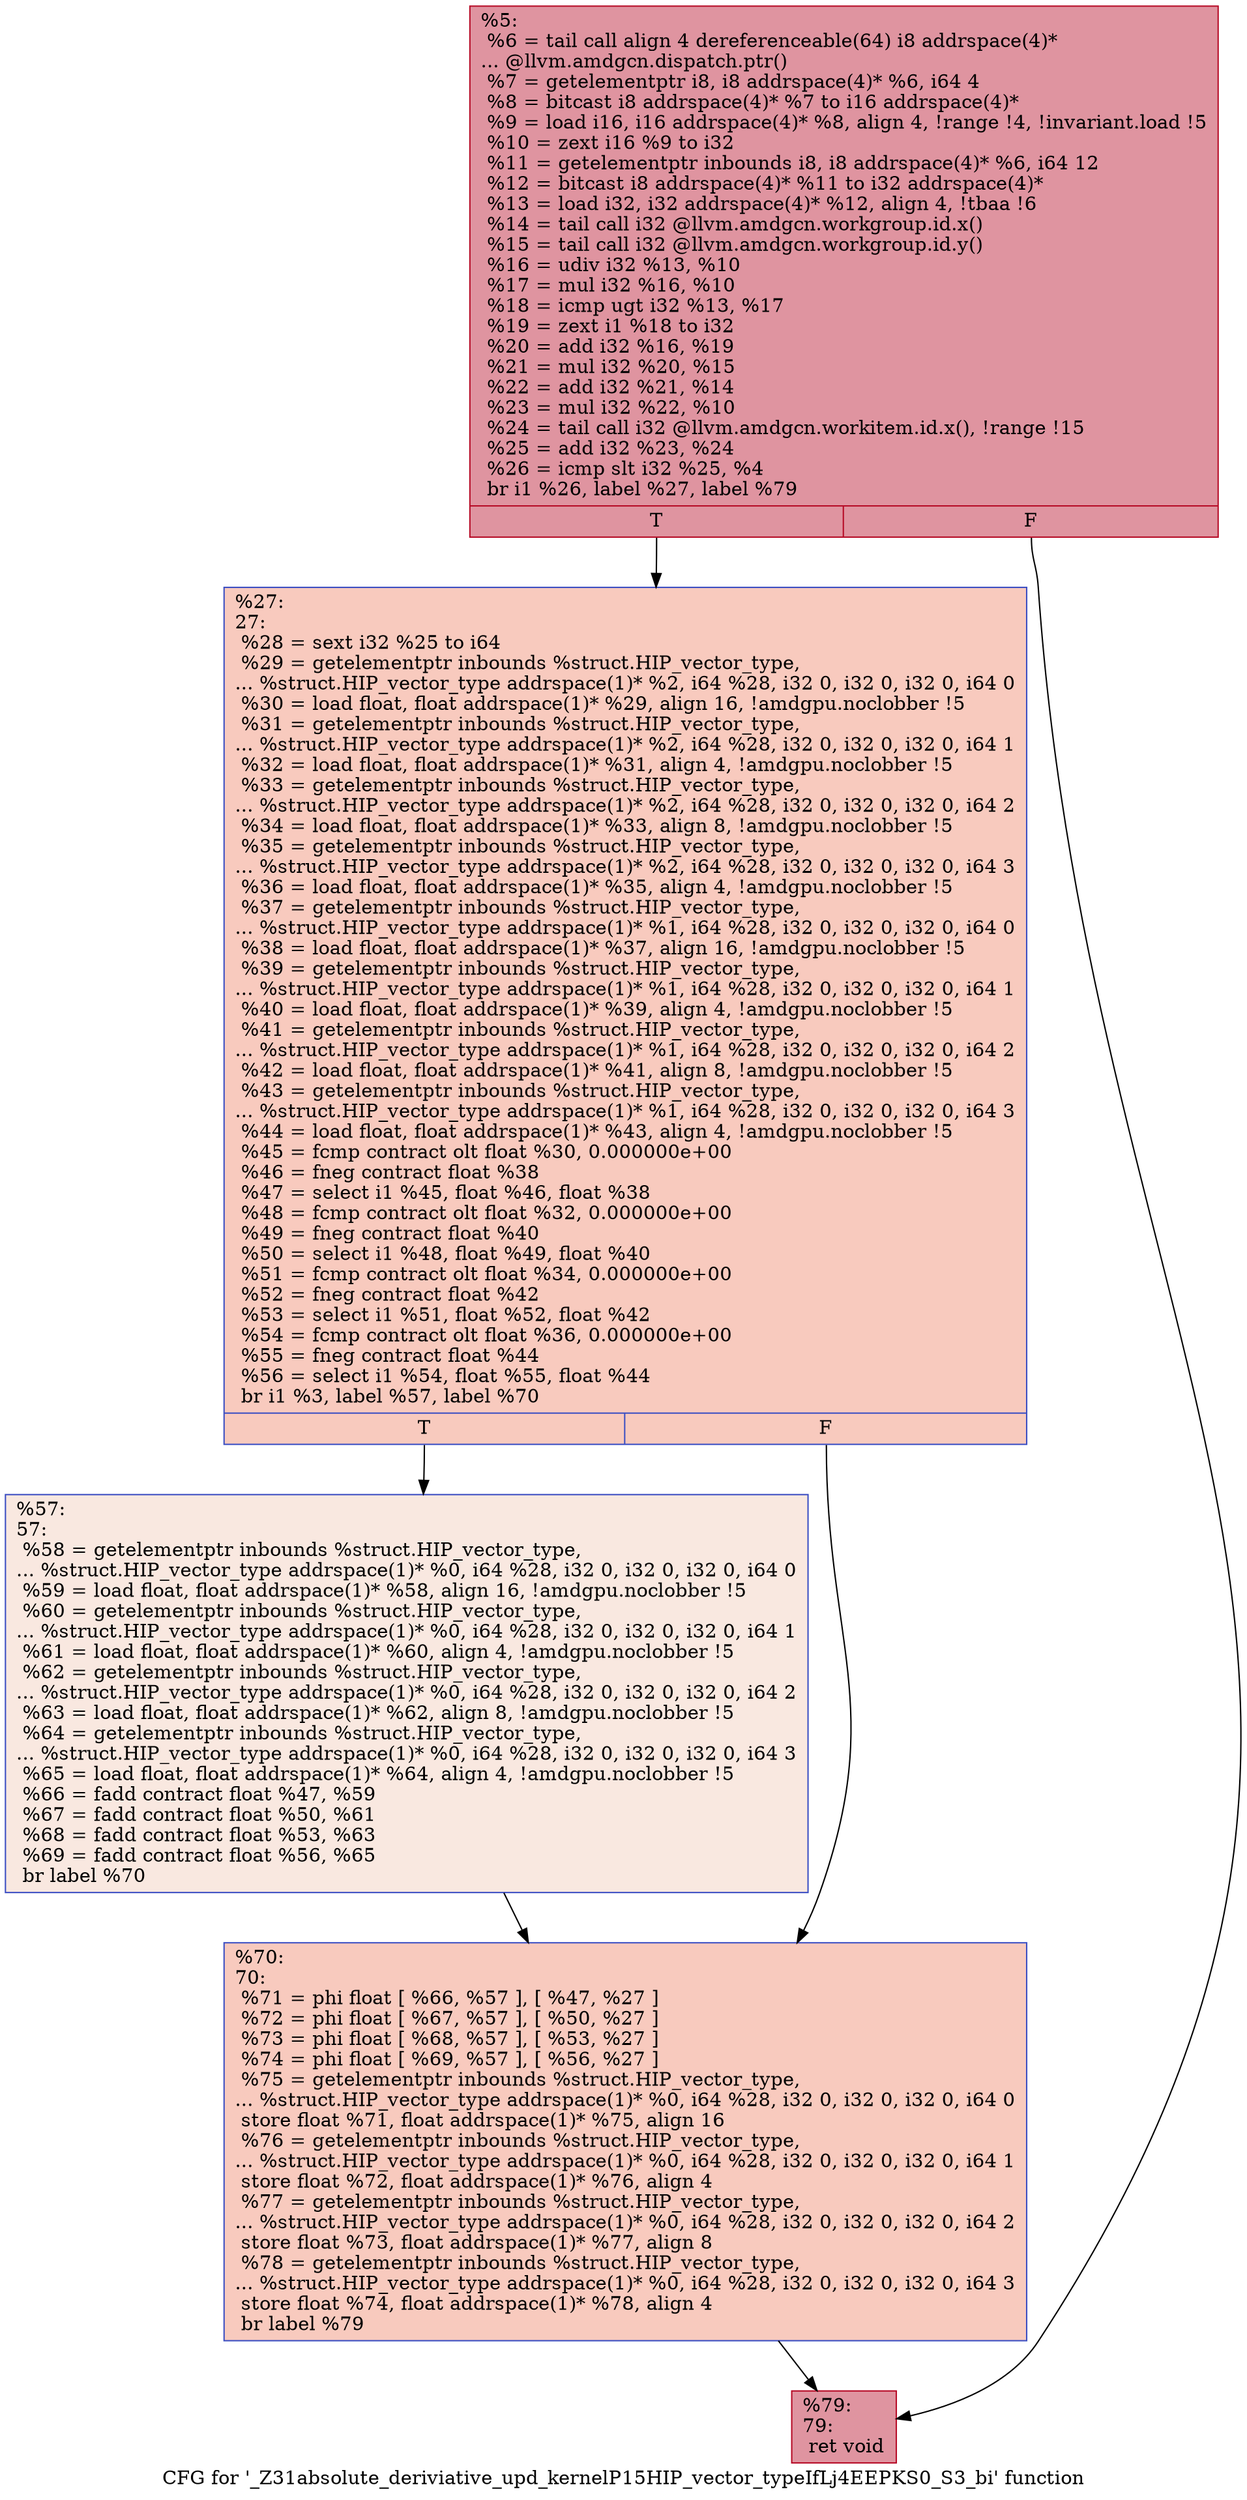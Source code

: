 digraph "CFG for '_Z31absolute_deriviative_upd_kernelP15HIP_vector_typeIfLj4EEPKS0_S3_bi' function" {
	label="CFG for '_Z31absolute_deriviative_upd_kernelP15HIP_vector_typeIfLj4EEPKS0_S3_bi' function";

	Node0x5af3ec0 [shape=record,color="#b70d28ff", style=filled, fillcolor="#b70d2870",label="{%5:\l  %6 = tail call align 4 dereferenceable(64) i8 addrspace(4)*\l... @llvm.amdgcn.dispatch.ptr()\l  %7 = getelementptr i8, i8 addrspace(4)* %6, i64 4\l  %8 = bitcast i8 addrspace(4)* %7 to i16 addrspace(4)*\l  %9 = load i16, i16 addrspace(4)* %8, align 4, !range !4, !invariant.load !5\l  %10 = zext i16 %9 to i32\l  %11 = getelementptr inbounds i8, i8 addrspace(4)* %6, i64 12\l  %12 = bitcast i8 addrspace(4)* %11 to i32 addrspace(4)*\l  %13 = load i32, i32 addrspace(4)* %12, align 4, !tbaa !6\l  %14 = tail call i32 @llvm.amdgcn.workgroup.id.x()\l  %15 = tail call i32 @llvm.amdgcn.workgroup.id.y()\l  %16 = udiv i32 %13, %10\l  %17 = mul i32 %16, %10\l  %18 = icmp ugt i32 %13, %17\l  %19 = zext i1 %18 to i32\l  %20 = add i32 %16, %19\l  %21 = mul i32 %20, %15\l  %22 = add i32 %21, %14\l  %23 = mul i32 %22, %10\l  %24 = tail call i32 @llvm.amdgcn.workitem.id.x(), !range !15\l  %25 = add i32 %23, %24\l  %26 = icmp slt i32 %25, %4\l  br i1 %26, label %27, label %79\l|{<s0>T|<s1>F}}"];
	Node0x5af3ec0:s0 -> Node0x5af6670;
	Node0x5af3ec0:s1 -> Node0x5af6700;
	Node0x5af6670 [shape=record,color="#3d50c3ff", style=filled, fillcolor="#ef886b70",label="{%27:\l27:                                               \l  %28 = sext i32 %25 to i64\l  %29 = getelementptr inbounds %struct.HIP_vector_type,\l... %struct.HIP_vector_type addrspace(1)* %2, i64 %28, i32 0, i32 0, i32 0, i64 0\l  %30 = load float, float addrspace(1)* %29, align 16, !amdgpu.noclobber !5\l  %31 = getelementptr inbounds %struct.HIP_vector_type,\l... %struct.HIP_vector_type addrspace(1)* %2, i64 %28, i32 0, i32 0, i32 0, i64 1\l  %32 = load float, float addrspace(1)* %31, align 4, !amdgpu.noclobber !5\l  %33 = getelementptr inbounds %struct.HIP_vector_type,\l... %struct.HIP_vector_type addrspace(1)* %2, i64 %28, i32 0, i32 0, i32 0, i64 2\l  %34 = load float, float addrspace(1)* %33, align 8, !amdgpu.noclobber !5\l  %35 = getelementptr inbounds %struct.HIP_vector_type,\l... %struct.HIP_vector_type addrspace(1)* %2, i64 %28, i32 0, i32 0, i32 0, i64 3\l  %36 = load float, float addrspace(1)* %35, align 4, !amdgpu.noclobber !5\l  %37 = getelementptr inbounds %struct.HIP_vector_type,\l... %struct.HIP_vector_type addrspace(1)* %1, i64 %28, i32 0, i32 0, i32 0, i64 0\l  %38 = load float, float addrspace(1)* %37, align 16, !amdgpu.noclobber !5\l  %39 = getelementptr inbounds %struct.HIP_vector_type,\l... %struct.HIP_vector_type addrspace(1)* %1, i64 %28, i32 0, i32 0, i32 0, i64 1\l  %40 = load float, float addrspace(1)* %39, align 4, !amdgpu.noclobber !5\l  %41 = getelementptr inbounds %struct.HIP_vector_type,\l... %struct.HIP_vector_type addrspace(1)* %1, i64 %28, i32 0, i32 0, i32 0, i64 2\l  %42 = load float, float addrspace(1)* %41, align 8, !amdgpu.noclobber !5\l  %43 = getelementptr inbounds %struct.HIP_vector_type,\l... %struct.HIP_vector_type addrspace(1)* %1, i64 %28, i32 0, i32 0, i32 0, i64 3\l  %44 = load float, float addrspace(1)* %43, align 4, !amdgpu.noclobber !5\l  %45 = fcmp contract olt float %30, 0.000000e+00\l  %46 = fneg contract float %38\l  %47 = select i1 %45, float %46, float %38\l  %48 = fcmp contract olt float %32, 0.000000e+00\l  %49 = fneg contract float %40\l  %50 = select i1 %48, float %49, float %40\l  %51 = fcmp contract olt float %34, 0.000000e+00\l  %52 = fneg contract float %42\l  %53 = select i1 %51, float %52, float %42\l  %54 = fcmp contract olt float %36, 0.000000e+00\l  %55 = fneg contract float %44\l  %56 = select i1 %54, float %55, float %44\l  br i1 %3, label %57, label %70\l|{<s0>T|<s1>F}}"];
	Node0x5af6670:s0 -> Node0x5af8e60;
	Node0x5af6670:s1 -> Node0x5af8eb0;
	Node0x5af8e60 [shape=record,color="#3d50c3ff", style=filled, fillcolor="#f1ccb870",label="{%57:\l57:                                               \l  %58 = getelementptr inbounds %struct.HIP_vector_type,\l... %struct.HIP_vector_type addrspace(1)* %0, i64 %28, i32 0, i32 0, i32 0, i64 0\l  %59 = load float, float addrspace(1)* %58, align 16, !amdgpu.noclobber !5\l  %60 = getelementptr inbounds %struct.HIP_vector_type,\l... %struct.HIP_vector_type addrspace(1)* %0, i64 %28, i32 0, i32 0, i32 0, i64 1\l  %61 = load float, float addrspace(1)* %60, align 4, !amdgpu.noclobber !5\l  %62 = getelementptr inbounds %struct.HIP_vector_type,\l... %struct.HIP_vector_type addrspace(1)* %0, i64 %28, i32 0, i32 0, i32 0, i64 2\l  %63 = load float, float addrspace(1)* %62, align 8, !amdgpu.noclobber !5\l  %64 = getelementptr inbounds %struct.HIP_vector_type,\l... %struct.HIP_vector_type addrspace(1)* %0, i64 %28, i32 0, i32 0, i32 0, i64 3\l  %65 = load float, float addrspace(1)* %64, align 4, !amdgpu.noclobber !5\l  %66 = fadd contract float %47, %59\l  %67 = fadd contract float %50, %61\l  %68 = fadd contract float %53, %63\l  %69 = fadd contract float %56, %65\l  br label %70\l}"];
	Node0x5af8e60 -> Node0x5af8eb0;
	Node0x5af8eb0 [shape=record,color="#3d50c3ff", style=filled, fillcolor="#ef886b70",label="{%70:\l70:                                               \l  %71 = phi float [ %66, %57 ], [ %47, %27 ]\l  %72 = phi float [ %67, %57 ], [ %50, %27 ]\l  %73 = phi float [ %68, %57 ], [ %53, %27 ]\l  %74 = phi float [ %69, %57 ], [ %56, %27 ]\l  %75 = getelementptr inbounds %struct.HIP_vector_type,\l... %struct.HIP_vector_type addrspace(1)* %0, i64 %28, i32 0, i32 0, i32 0, i64 0\l  store float %71, float addrspace(1)* %75, align 16\l  %76 = getelementptr inbounds %struct.HIP_vector_type,\l... %struct.HIP_vector_type addrspace(1)* %0, i64 %28, i32 0, i32 0, i32 0, i64 1\l  store float %72, float addrspace(1)* %76, align 4\l  %77 = getelementptr inbounds %struct.HIP_vector_type,\l... %struct.HIP_vector_type addrspace(1)* %0, i64 %28, i32 0, i32 0, i32 0, i64 2\l  store float %73, float addrspace(1)* %77, align 8\l  %78 = getelementptr inbounds %struct.HIP_vector_type,\l... %struct.HIP_vector_type addrspace(1)* %0, i64 %28, i32 0, i32 0, i32 0, i64 3\l  store float %74, float addrspace(1)* %78, align 4\l  br label %79\l}"];
	Node0x5af8eb0 -> Node0x5af6700;
	Node0x5af6700 [shape=record,color="#b70d28ff", style=filled, fillcolor="#b70d2870",label="{%79:\l79:                                               \l  ret void\l}"];
}
